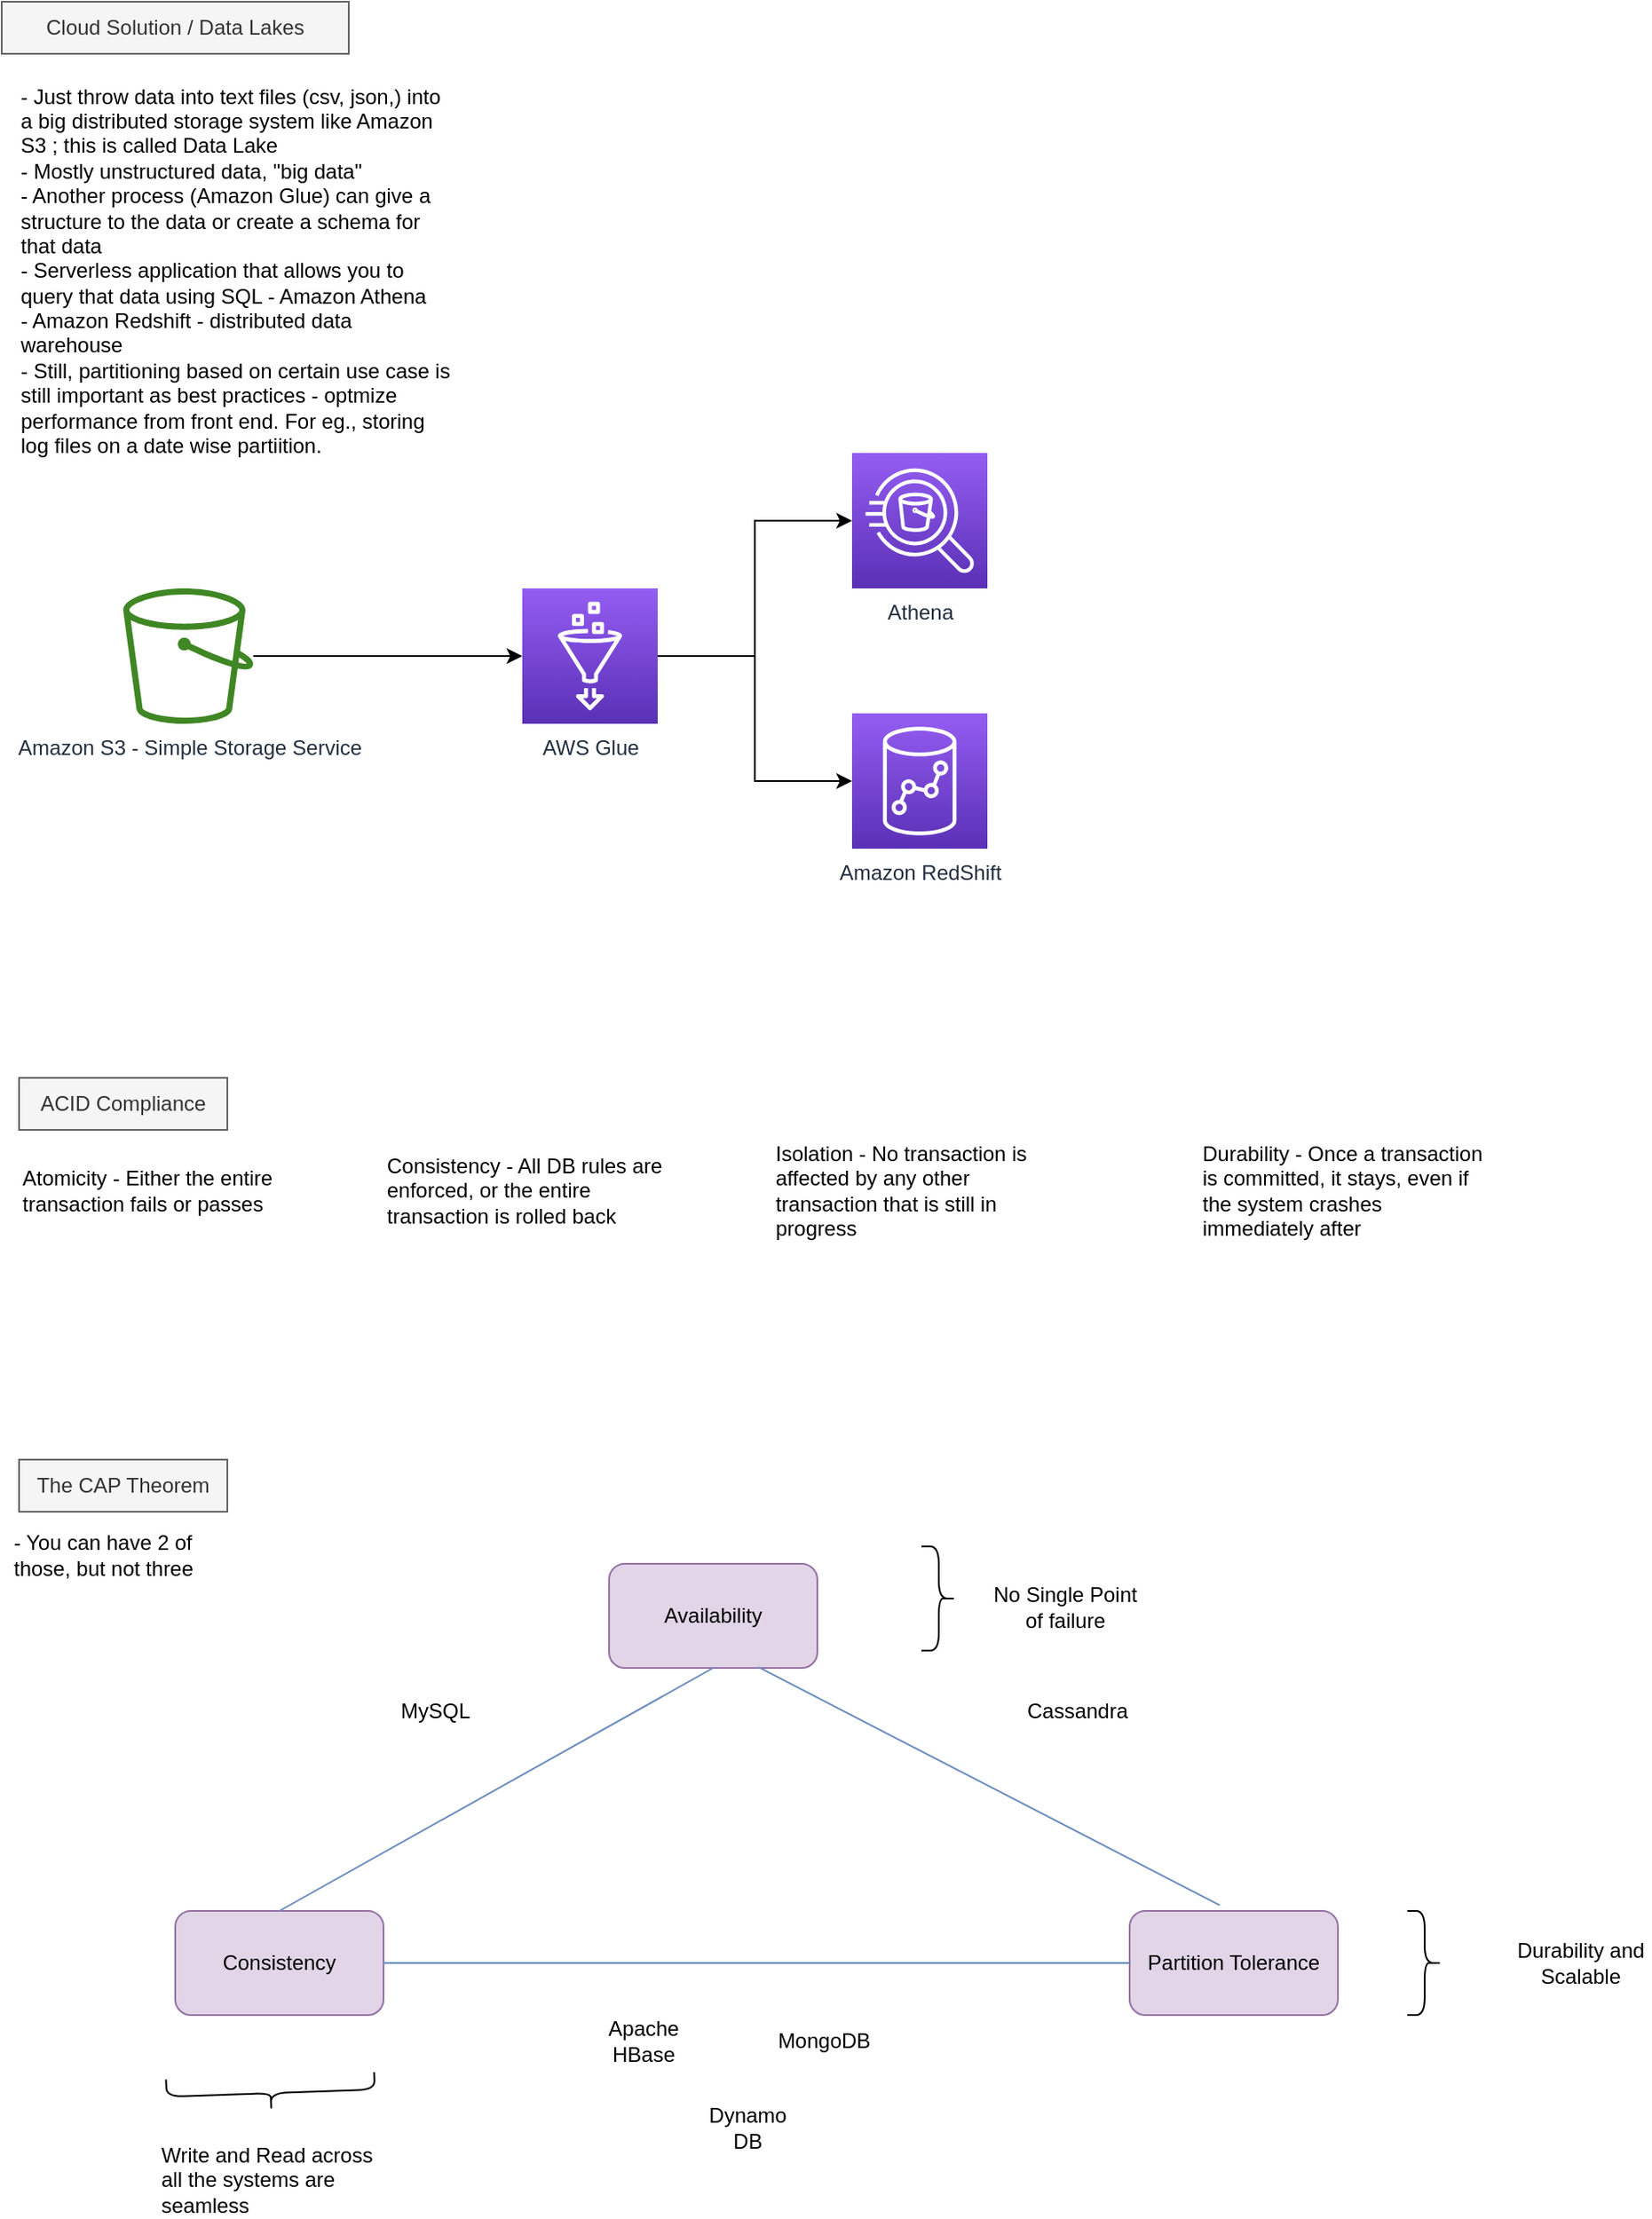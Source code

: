 <mxfile version="21.7.1" type="github">
  <diagram name="Page-1" id="QPXCyPDGbhKDc-cwEZpC">
    <mxGraphModel dx="1394" dy="795" grid="1" gridSize="10" guides="1" tooltips="1" connect="1" arrows="1" fold="1" page="1" pageScale="1" pageWidth="850" pageHeight="1100" math="0" shadow="0">
      <root>
        <mxCell id="0" />
        <mxCell id="1" parent="0" />
        <mxCell id="Mz7I_LDfuBch1fdVitvF-1" value="Cloud Solution / Data Lakes" style="text;strokeColor=#666666;align=center;fillColor=#f5f5f5;html=1;verticalAlign=middle;whiteSpace=wrap;rounded=0;fontColor=#333333;" vertex="1" parent="1">
          <mxGeometry x="30" y="90" width="200" height="30" as="geometry" />
        </mxCell>
        <mxCell id="Mz7I_LDfuBch1fdVitvF-2" value="&lt;div style=&quot;text-align: left;&quot;&gt;&lt;span style=&quot;background-color: initial;&quot;&gt;- Just throw data into text files (csv, json,) into a big distributed storage system like Amazon S3 ; this is called Data Lake&lt;/span&gt;&lt;/div&gt;&lt;div style=&quot;text-align: left;&quot;&gt;&lt;span style=&quot;background-color: initial;&quot;&gt;- Mostly unstructured data, &quot;big data&quot;&amp;nbsp;&lt;/span&gt;&lt;/div&gt;&lt;div style=&quot;text-align: left;&quot;&gt;&lt;span style=&quot;background-color: initial;&quot;&gt;- Another process (Amazon Glue) can give a structure to the data or create a schema for that data&lt;/span&gt;&lt;/div&gt;&lt;div style=&quot;text-align: left;&quot;&gt;&lt;span style=&quot;background-color: initial;&quot;&gt;- Serverless application that allows you to query that data using SQL - Amazon Athena&lt;/span&gt;&lt;/div&gt;&lt;div style=&quot;text-align: left;&quot;&gt;&lt;span style=&quot;background-color: initial;&quot;&gt;- Amazon Redshift - distributed data warehouse&amp;nbsp;&lt;/span&gt;&lt;/div&gt;&lt;div style=&quot;text-align: left;&quot;&gt;&lt;span style=&quot;background-color: initial;&quot;&gt;- Still, partitioning based on certain use case is still important as best practices - optmize performance from front end. For eg., storing log files on a date wise partiition.&lt;/span&gt;&lt;/div&gt;" style="text;strokeColor=none;align=center;fillColor=none;html=1;verticalAlign=middle;whiteSpace=wrap;rounded=0;" vertex="1" parent="1">
          <mxGeometry x="40" y="150" width="250" height="190" as="geometry" />
        </mxCell>
        <mxCell id="Mz7I_LDfuBch1fdVitvF-10" style="edgeStyle=orthogonalEdgeStyle;rounded=0;orthogonalLoop=1;jettySize=auto;html=1;" edge="1" parent="1" source="Mz7I_LDfuBch1fdVitvF-3" target="Mz7I_LDfuBch1fdVitvF-9">
          <mxGeometry relative="1" as="geometry" />
        </mxCell>
        <mxCell id="Mz7I_LDfuBch1fdVitvF-3" value="Amazon S3 - Simple Storage Service" style="sketch=0;outlineConnect=0;fontColor=#232F3E;gradientColor=none;fillColor=#3F8624;strokeColor=none;dashed=0;verticalLabelPosition=bottom;verticalAlign=top;align=center;html=1;fontSize=12;fontStyle=0;aspect=fixed;pointerEvents=1;shape=mxgraph.aws4.bucket;" vertex="1" parent="1">
          <mxGeometry x="100" y="428" width="75" height="78" as="geometry" />
        </mxCell>
        <mxCell id="Mz7I_LDfuBch1fdVitvF-7" value="Athena" style="sketch=0;points=[[0,0,0],[0.25,0,0],[0.5,0,0],[0.75,0,0],[1,0,0],[0,1,0],[0.25,1,0],[0.5,1,0],[0.75,1,0],[1,1,0],[0,0.25,0],[0,0.5,0],[0,0.75,0],[1,0.25,0],[1,0.5,0],[1,0.75,0]];outlineConnect=0;fontColor=#232F3E;gradientColor=#945DF2;gradientDirection=north;fillColor=#5A30B5;strokeColor=#ffffff;dashed=0;verticalLabelPosition=bottom;verticalAlign=top;align=center;html=1;fontSize=12;fontStyle=0;aspect=fixed;shape=mxgraph.aws4.resourceIcon;resIcon=mxgraph.aws4.athena;" vertex="1" parent="1">
          <mxGeometry x="520" y="350" width="78" height="78" as="geometry" />
        </mxCell>
        <mxCell id="Mz7I_LDfuBch1fdVitvF-8" value="Amazon RedShift" style="sketch=0;points=[[0,0,0],[0.25,0,0],[0.5,0,0],[0.75,0,0],[1,0,0],[0,1,0],[0.25,1,0],[0.5,1,0],[0.75,1,0],[1,1,0],[0,0.25,0],[0,0.5,0],[0,0.75,0],[1,0.25,0],[1,0.5,0],[1,0.75,0]];outlineConnect=0;fontColor=#232F3E;gradientColor=#945DF2;gradientDirection=north;fillColor=#5A30B5;strokeColor=#ffffff;dashed=0;verticalLabelPosition=bottom;verticalAlign=top;align=center;html=1;fontSize=12;fontStyle=0;aspect=fixed;shape=mxgraph.aws4.resourceIcon;resIcon=mxgraph.aws4.redshift;" vertex="1" parent="1">
          <mxGeometry x="520" y="500" width="78" height="78" as="geometry" />
        </mxCell>
        <mxCell id="Mz7I_LDfuBch1fdVitvF-11" style="edgeStyle=orthogonalEdgeStyle;rounded=0;orthogonalLoop=1;jettySize=auto;html=1;" edge="1" parent="1" source="Mz7I_LDfuBch1fdVitvF-9" target="Mz7I_LDfuBch1fdVitvF-7">
          <mxGeometry relative="1" as="geometry" />
        </mxCell>
        <mxCell id="Mz7I_LDfuBch1fdVitvF-12" style="edgeStyle=orthogonalEdgeStyle;rounded=0;orthogonalLoop=1;jettySize=auto;html=1;" edge="1" parent="1" source="Mz7I_LDfuBch1fdVitvF-9" target="Mz7I_LDfuBch1fdVitvF-8">
          <mxGeometry relative="1" as="geometry" />
        </mxCell>
        <mxCell id="Mz7I_LDfuBch1fdVitvF-9" value="AWS Glue" style="sketch=0;points=[[0,0,0],[0.25,0,0],[0.5,0,0],[0.75,0,0],[1,0,0],[0,1,0],[0.25,1,0],[0.5,1,0],[0.75,1,0],[1,1,0],[0,0.25,0],[0,0.5,0],[0,0.75,0],[1,0.25,0],[1,0.5,0],[1,0.75,0]];outlineConnect=0;fontColor=#232F3E;gradientColor=#945DF2;gradientDirection=north;fillColor=#5A30B5;strokeColor=#ffffff;dashed=0;verticalLabelPosition=bottom;verticalAlign=top;align=center;html=1;fontSize=12;fontStyle=0;aspect=fixed;shape=mxgraph.aws4.resourceIcon;resIcon=mxgraph.aws4.glue;" vertex="1" parent="1">
          <mxGeometry x="330" y="428" width="78" height="78" as="geometry" />
        </mxCell>
        <mxCell id="Mz7I_LDfuBch1fdVitvF-13" value="ACID Compliance" style="text;strokeColor=#666666;align=center;fillColor=#f5f5f5;html=1;verticalAlign=middle;whiteSpace=wrap;rounded=0;fontColor=#333333;" vertex="1" parent="1">
          <mxGeometry x="40" y="710" width="120" height="30" as="geometry" />
        </mxCell>
        <mxCell id="Mz7I_LDfuBch1fdVitvF-14" value="Atomicity - Either the entire transaction fails or passes" style="text;strokeColor=none;align=left;fillColor=none;html=1;verticalAlign=middle;whiteSpace=wrap;rounded=0;" vertex="1" parent="1">
          <mxGeometry x="40" y="760" width="170" height="30" as="geometry" />
        </mxCell>
        <mxCell id="Mz7I_LDfuBch1fdVitvF-15" value="Consistency - All DB rules are enforced, or the entire transaction is rolled back" style="text;strokeColor=none;align=left;fillColor=none;html=1;verticalAlign=middle;whiteSpace=wrap;rounded=0;" vertex="1" parent="1">
          <mxGeometry x="250" y="760" width="170" height="30" as="geometry" />
        </mxCell>
        <mxCell id="Mz7I_LDfuBch1fdVitvF-16" value="Isolation - No transaction is affected by any other transaction that is still in progress" style="text;strokeColor=none;align=left;fillColor=none;html=1;verticalAlign=middle;whiteSpace=wrap;rounded=0;" vertex="1" parent="1">
          <mxGeometry x="474" y="760" width="170" height="30" as="geometry" />
        </mxCell>
        <mxCell id="Mz7I_LDfuBch1fdVitvF-17" value="Durability - Once a transaction is committed, it stays, even if the system crashes immediately after" style="text;strokeColor=none;align=left;fillColor=none;html=1;verticalAlign=middle;whiteSpace=wrap;rounded=0;" vertex="1" parent="1">
          <mxGeometry x="720" y="760" width="170" height="30" as="geometry" />
        </mxCell>
        <mxCell id="Mz7I_LDfuBch1fdVitvF-18" value="The CAP Theorem" style="text;strokeColor=#666666;align=center;fillColor=#f5f5f5;html=1;verticalAlign=middle;whiteSpace=wrap;rounded=0;fontColor=#333333;" vertex="1" parent="1">
          <mxGeometry x="40" y="930" width="120" height="30" as="geometry" />
        </mxCell>
        <mxCell id="Mz7I_LDfuBch1fdVitvF-19" value="Availability" style="rounded=1;whiteSpace=wrap;html=1;fillColor=#e1d5e7;strokeColor=#9673a6;" vertex="1" parent="1">
          <mxGeometry x="380" y="990" width="120" height="60" as="geometry" />
        </mxCell>
        <mxCell id="Mz7I_LDfuBch1fdVitvF-20" value="Consistency" style="rounded=1;whiteSpace=wrap;html=1;fillColor=#e1d5e7;strokeColor=#9673a6;" vertex="1" parent="1">
          <mxGeometry x="130" y="1190" width="120" height="60" as="geometry" />
        </mxCell>
        <mxCell id="Mz7I_LDfuBch1fdVitvF-21" value="Partition Tolerance" style="rounded=1;whiteSpace=wrap;html=1;fillColor=#e1d5e7;strokeColor=#9673a6;" vertex="1" parent="1">
          <mxGeometry x="680" y="1190" width="120" height="60" as="geometry" />
        </mxCell>
        <mxCell id="Mz7I_LDfuBch1fdVitvF-22" value="" style="endArrow=none;html=1;rounded=0;exitX=0.5;exitY=0;exitDx=0;exitDy=0;fillColor=#dae8fc;strokeColor=#6c8ebf;" edge="1" parent="1" source="Mz7I_LDfuBch1fdVitvF-20">
          <mxGeometry width="50" height="50" relative="1" as="geometry">
            <mxPoint x="390" y="1100" as="sourcePoint" />
            <mxPoint x="440" y="1050" as="targetPoint" />
          </mxGeometry>
        </mxCell>
        <mxCell id="Mz7I_LDfuBch1fdVitvF-23" value="" style="endArrow=none;html=1;rounded=0;exitX=1;exitY=0.5;exitDx=0;exitDy=0;entryX=0;entryY=0.5;entryDx=0;entryDy=0;fillColor=#dae8fc;strokeColor=#6c8ebf;" edge="1" parent="1" source="Mz7I_LDfuBch1fdVitvF-20" target="Mz7I_LDfuBch1fdVitvF-21">
          <mxGeometry width="50" height="50" relative="1" as="geometry">
            <mxPoint x="290" y="1240" as="sourcePoint" />
            <mxPoint x="540" y="1100" as="targetPoint" />
          </mxGeometry>
        </mxCell>
        <mxCell id="Mz7I_LDfuBch1fdVitvF-24" value="" style="endArrow=none;html=1;rounded=0;exitX=0.432;exitY=-0.055;exitDx=0;exitDy=0;entryX=0.718;entryY=0.993;entryDx=0;entryDy=0;entryPerimeter=0;exitPerimeter=0;fillColor=#dae8fc;strokeColor=#6c8ebf;" edge="1" parent="1" source="Mz7I_LDfuBch1fdVitvF-21" target="Mz7I_LDfuBch1fdVitvF-19">
          <mxGeometry width="50" height="50" relative="1" as="geometry">
            <mxPoint x="200" y="1200" as="sourcePoint" />
            <mxPoint x="450" y="1060" as="targetPoint" />
          </mxGeometry>
        </mxCell>
        <mxCell id="Mz7I_LDfuBch1fdVitvF-25" value="MySQL" style="text;strokeColor=none;align=center;fillColor=none;html=1;verticalAlign=middle;whiteSpace=wrap;rounded=0;" vertex="1" parent="1">
          <mxGeometry x="250" y="1060" width="60" height="30" as="geometry" />
        </mxCell>
        <mxCell id="Mz7I_LDfuBch1fdVitvF-26" value="Cassandra" style="text;strokeColor=none;align=center;fillColor=none;html=1;verticalAlign=middle;whiteSpace=wrap;rounded=0;" vertex="1" parent="1">
          <mxGeometry x="620" y="1060" width="60" height="30" as="geometry" />
        </mxCell>
        <mxCell id="Mz7I_LDfuBch1fdVitvF-27" value="Apache HBase" style="text;strokeColor=none;align=center;fillColor=none;html=1;verticalAlign=middle;whiteSpace=wrap;rounded=0;" vertex="1" parent="1">
          <mxGeometry x="370" y="1250" width="60" height="30" as="geometry" />
        </mxCell>
        <mxCell id="Mz7I_LDfuBch1fdVitvF-28" value="MongoDB" style="text;strokeColor=none;align=center;fillColor=none;html=1;verticalAlign=middle;whiteSpace=wrap;rounded=0;" vertex="1" parent="1">
          <mxGeometry x="474" y="1250" width="60" height="30" as="geometry" />
        </mxCell>
        <mxCell id="Mz7I_LDfuBch1fdVitvF-29" value="Dynamo DB" style="text;strokeColor=none;align=center;fillColor=none;html=1;verticalAlign=middle;whiteSpace=wrap;rounded=0;" vertex="1" parent="1">
          <mxGeometry x="430" y="1300" width="60" height="30" as="geometry" />
        </mxCell>
        <mxCell id="Mz7I_LDfuBch1fdVitvF-30" value="" style="shape=curlyBracket;whiteSpace=wrap;html=1;rounded=1;flipH=1;labelPosition=right;verticalLabelPosition=middle;align=left;verticalAlign=middle;" vertex="1" parent="1">
          <mxGeometry x="840" y="1190" width="20" height="60" as="geometry" />
        </mxCell>
        <mxCell id="Mz7I_LDfuBch1fdVitvF-31" value="Durability and Scalable" style="text;strokeColor=none;align=center;fillColor=none;html=1;verticalAlign=middle;whiteSpace=wrap;rounded=0;" vertex="1" parent="1">
          <mxGeometry x="900" y="1205" width="80" height="30" as="geometry" />
        </mxCell>
        <mxCell id="Mz7I_LDfuBch1fdVitvF-32" value="- You can have 2 of those, but not three" style="text;strokeColor=none;align=left;fillColor=none;html=1;verticalAlign=middle;whiteSpace=wrap;rounded=0;" vertex="1" parent="1">
          <mxGeometry x="35" y="970" width="140" height="30" as="geometry" />
        </mxCell>
        <mxCell id="Mz7I_LDfuBch1fdVitvF-33" value="" style="shape=curlyBracket;whiteSpace=wrap;html=1;rounded=1;flipH=1;labelPosition=right;verticalLabelPosition=middle;align=left;verticalAlign=middle;rotation=88;" vertex="1" parent="1">
          <mxGeometry x="175" y="1235" width="20" height="120" as="geometry" />
        </mxCell>
        <mxCell id="Mz7I_LDfuBch1fdVitvF-34" value="Write and Read across all the systems are seamless" style="text;strokeColor=none;align=left;fillColor=none;html=1;verticalAlign=middle;whiteSpace=wrap;rounded=0;" vertex="1" parent="1">
          <mxGeometry x="120" y="1330" width="130" height="30" as="geometry" />
        </mxCell>
        <mxCell id="Mz7I_LDfuBch1fdVitvF-35" value="" style="shape=curlyBracket;whiteSpace=wrap;html=1;rounded=1;flipH=1;labelPosition=right;verticalLabelPosition=middle;align=left;verticalAlign=middle;" vertex="1" parent="1">
          <mxGeometry x="560" y="980" width="20" height="60" as="geometry" />
        </mxCell>
        <mxCell id="Mz7I_LDfuBch1fdVitvF-36" value="No Single Point of failure" style="text;strokeColor=none;align=center;fillColor=none;html=1;verticalAlign=middle;whiteSpace=wrap;rounded=0;" vertex="1" parent="1">
          <mxGeometry x="598" y="1000" width="90" height="30" as="geometry" />
        </mxCell>
      </root>
    </mxGraphModel>
  </diagram>
</mxfile>
